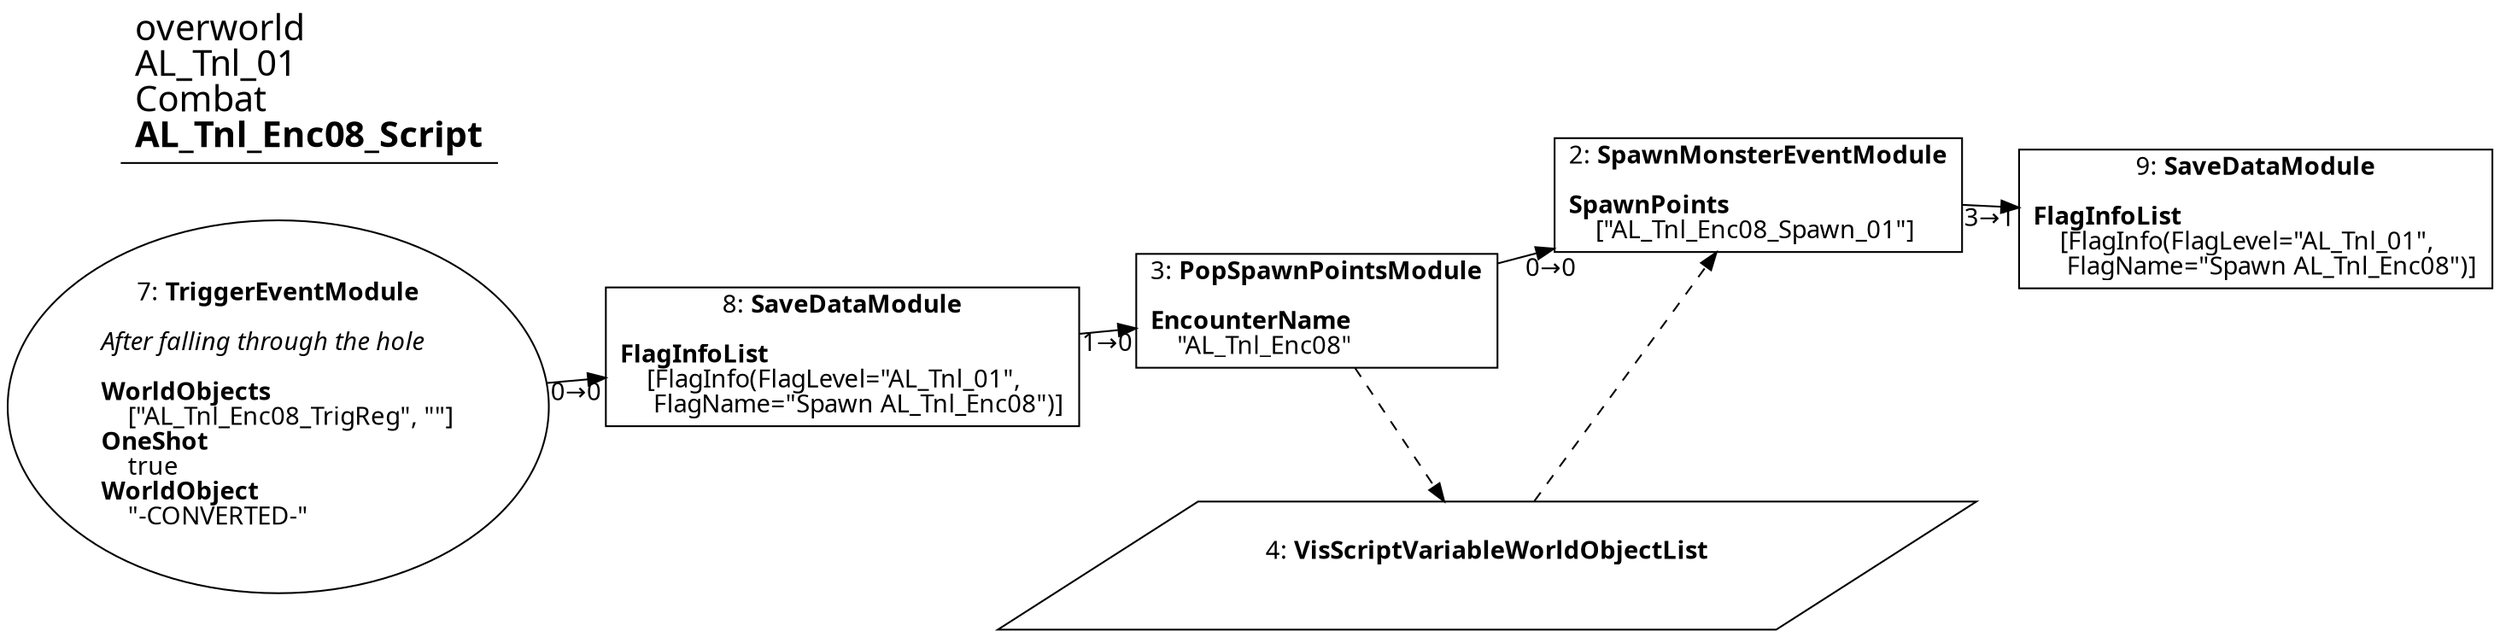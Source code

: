 digraph {
    layout = fdp;
    overlap = prism;
    sep = "+16";
    splines = spline;

    node [ shape = box ];

    graph [ fontname = "Segoe UI" ];
    node [ fontname = "Segoe UI" ];
    edge [ fontname = "Segoe UI" ];

    2 [ label = <2: <b>SpawnMonsterEventModule</b><br/><br/><b>SpawnPoints</b><br align="left"/>    [&quot;AL_Tnl_Enc08_Spawn_01&quot;]<br align="left"/>> ];
    2 [ pos = "1.1370001,-0.305!" ];
    2 -> 9 [ label = "3→1" ];
    4 -> 2 [ style = dashed ];

    3 [ label = <3: <b>PopSpawnPointsModule</b><br/><br/><b>EncounterName</b><br align="left"/>    &quot;AL_Tnl_Enc08&quot;<br align="left"/>> ];
    3 [ pos = "0.754,-0.354!" ];
    3 -> 2 [ label = "0→0" ];
    3 -> 4 [ style = dashed ];

    4 [ label = <4: <b>VisScriptVariableWorldObjectList</b><br/><br/>> ];
    4 [ shape = parallelogram ]
    4 [ pos = "0.98700005,-0.57100004!" ];

    7 [ label = <7: <b>TriggerEventModule</b><br/><br/><i>After falling through the hole<br align="left"/></i><br align="left"/><b>WorldObjects</b><br align="left"/>    [&quot;AL_Tnl_Enc08_TrigReg&quot;, &quot;&quot;]<br align="left"/><b>OneShot</b><br align="left"/>    true<br align="left"/><b>WorldObject</b><br align="left"/>    &quot;-CONVERTED-&quot;<br align="left"/>> ];
    7 [ shape = oval ]
    7 [ pos = "0.136,-0.36800003!" ];
    7 -> 8 [ label = "0→0" ];

    8 [ label = <8: <b>SaveDataModule</b><br/><br/><b>FlagInfoList</b><br align="left"/>    [FlagInfo(FlagLevel=&quot;AL_Tnl_01&quot;,<br align="left"/>     FlagName=&quot;Spawn AL_Tnl_Enc08&quot;)]<br align="left"/>> ];
    8 [ pos = "0.455,-0.363!" ];
    8 -> 3 [ label = "1→0" ];

    9 [ label = <9: <b>SaveDataModule</b><br/><br/><b>FlagInfoList</b><br align="left"/>    [FlagInfo(FlagLevel=&quot;AL_Tnl_01&quot;,<br align="left"/>     FlagName=&quot;Spawn AL_Tnl_Enc08&quot;)]<br align="left"/>> ];
    9 [ pos = "1.4490001,-0.316!" ];

    title [ pos = "0.135,-0.30400002!" ];
    title [ shape = underline ];
    title [ label = <<font point-size="20">overworld<br align="left"/>AL_Tnl_01<br align="left"/>Combat<br align="left"/><b>AL_Tnl_Enc08_Script</b><br align="left"/></font>> ];
}
